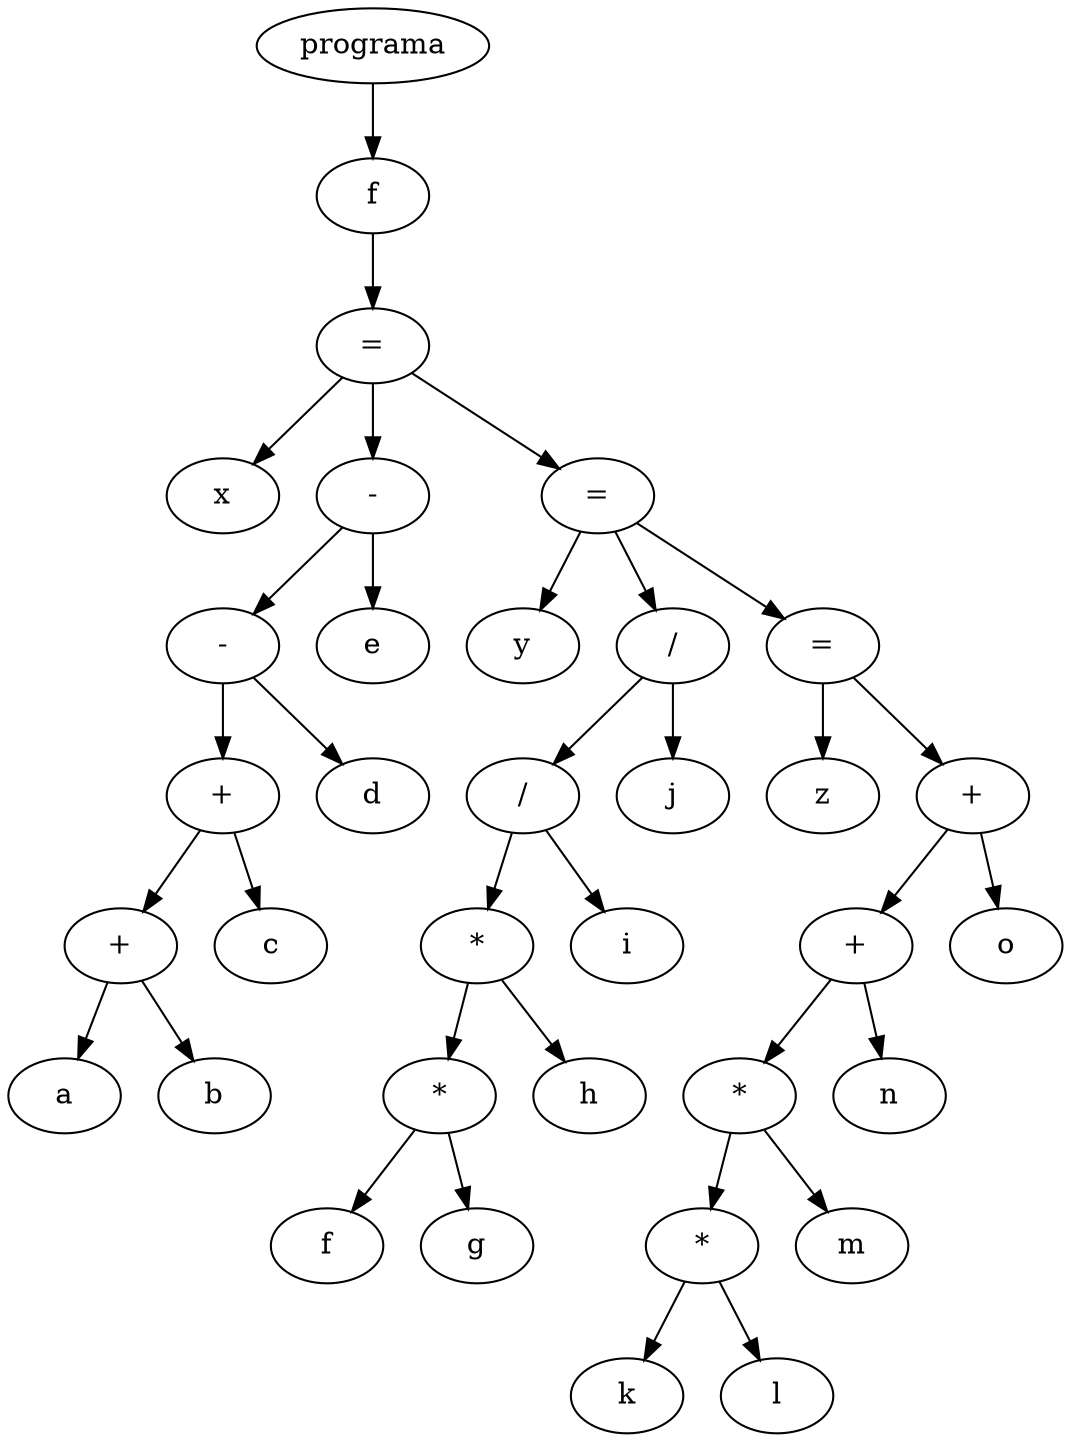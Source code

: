 digraph G {
node_0x9931890 [label="x"]
node_0x99318d0 [label="a"]
node_0x9931910 [label="b"]
node_0x9931928 [label="+"]
node_0x9931928 -> node_0x99318d0
node_0x9931928 -> node_0x9931910
node_0x9931968 [label="c"]
node_0x9931980 [label="+"]
node_0x9931980 -> node_0x9931928
node_0x9931980 -> node_0x9931968
node_0x99319c0 [label="d"]
node_0x99319d8 [label="-"]
node_0x99319d8 -> node_0x9931980
node_0x99319d8 -> node_0x99319c0
node_0x9931a18 [label="e"]
node_0x9931a30 [label="-"]
node_0x9931a30 -> node_0x99319d8
node_0x9931a30 -> node_0x9931a18
node_0x9931a48 [label="="]
node_0x9931a48 -> node_0x9931890
node_0x9931a48 -> node_0x9931a30
node_0x9931a88 [label="y"]
node_0x9931aa0 [label="f"]
node_0x9931ae0 [label="g"]
node_0x9931af8 [label="*"]
node_0x9931af8 -> node_0x9931aa0
node_0x9931af8 -> node_0x9931ae0
node_0x9931b38 [label="h"]
node_0x9931b50 [label="*"]
node_0x9931b50 -> node_0x9931af8
node_0x9931b50 -> node_0x9931b38
node_0x9931b90 [label="i"]
node_0x9931ba8 [label="/"]
node_0x9931ba8 -> node_0x9931b50
node_0x9931ba8 -> node_0x9931b90
node_0x9931be8 [label="j"]
node_0x9931c00 [label="/"]
node_0x9931c00 -> node_0x9931ba8
node_0x9931c00 -> node_0x9931be8
node_0x9931c18 [label="="]
node_0x9931c18 -> node_0x9931a88
node_0x9931c18 -> node_0x9931c00
node_0x9931c58 [label="z"]
node_0x9931c98 [label="k"]
node_0x9931cd8 [label="l"]
node_0x9931cf0 [label="*"]
node_0x9931cf0 -> node_0x9931c98
node_0x9931cf0 -> node_0x9931cd8
node_0x9931d30 [label="m"]
node_0x9931d48 [label="*"]
node_0x9931d48 -> node_0x9931cf0
node_0x9931d48 -> node_0x9931d30
node_0x9931d88 [label="n"]
node_0x9931da0 [label="+"]
node_0x9931da0 -> node_0x9931d48
node_0x9931da0 -> node_0x9931d88
node_0x9931de0 [label="o"]
node_0x9931df8 [label="+"]
node_0x9931df8 -> node_0x9931da0
node_0x9931df8 -> node_0x9931de0
node_0x9931e10 [label="="]
node_0x9931e10 -> node_0x9931c58
node_0x9931e10 -> node_0x9931df8
node_0x9931c18 -> node_0x9931e10
node_0x9931a48 -> node_0x9931c18
node_0x9931e28 [label="f"]
node_0x9931e28 -> node_0x9931a48
node_0x9931e58 [label="programa"]
node_0x9931e58 -> node_0x9931e28
}

